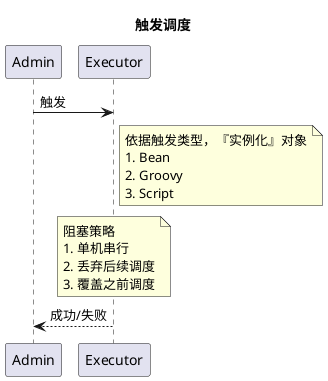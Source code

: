 @startuml
title 触发调度

participant a as "Admin" order 10
participant e as "Executor" order 20

a -> e : 触发

note right e
    依据触发类型，『实例化』对象
    1. Bean
    2. Groovy
    3. Script
end note

note over e
    阻塞策略
    1. 单机串行
    2. 丢弃后续调度
    3. 覆盖之前调度
end note

a <-- e : 成功/失败
@enduml